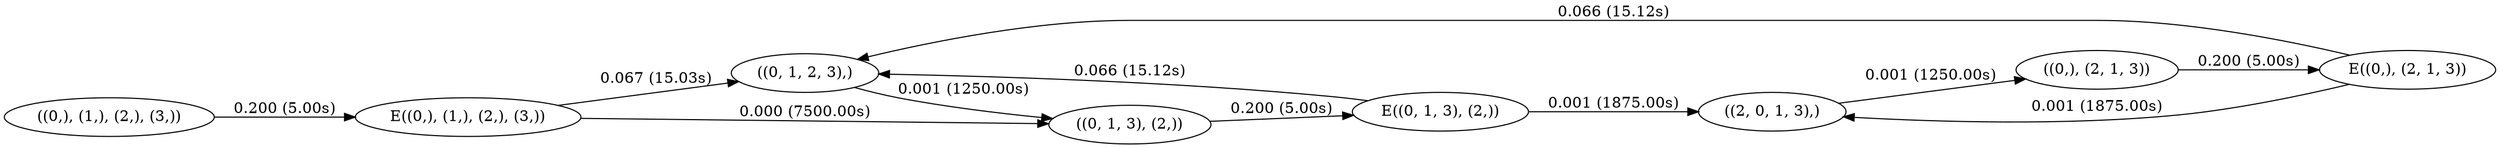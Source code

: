digraph markov_chain { 
rankdir=LR;
"((0,), (1,), (2,), (3,))" -> "E((0,), (1,), (2,), (3,))" [ label = "0.200 (5.00s)" ]; 
"E((0,), (1,), (2,), (3,))" -> "((0, 1, 2, 3),)" [label = "0.067 (15.03s)" ]; 
"E((0,), (1,), (2,), (3,))" -> "((0, 1, 3), (2,))" [label = "0.000 (7500.00s)" ]; 
"((0, 1, 2, 3),)" -> "((0, 1, 3), (2,))" [ label = "0.001 (1250.00s)" ]; 
"((0, 1, 3), (2,))" -> "E((0, 1, 3), (2,))" [ label = "0.200 (5.00s)" ]; 
"E((0, 1, 3), (2,))" -> "((0, 1, 2, 3),)" [label = "0.066 (15.12s)" ]; 
"E((0, 1, 3), (2,))" -> "((2, 0, 1, 3),)" [label = "0.001 (1875.00s)" ]; 
"((2, 0, 1, 3),)" -> "((0,), (2, 1, 3))" [ label = "0.001 (1250.00s)" ]; 
"((0,), (2, 1, 3))" -> "E((0,), (2, 1, 3))" [ label = "0.200 (5.00s)" ]; 
"E((0,), (2, 1, 3))" -> "((0, 1, 2, 3),)" [label = "0.066 (15.12s)" ]; 
"E((0,), (2, 1, 3))" -> "((2, 0, 1, 3),)" [label = "0.001 (1875.00s)" ]; 
}
